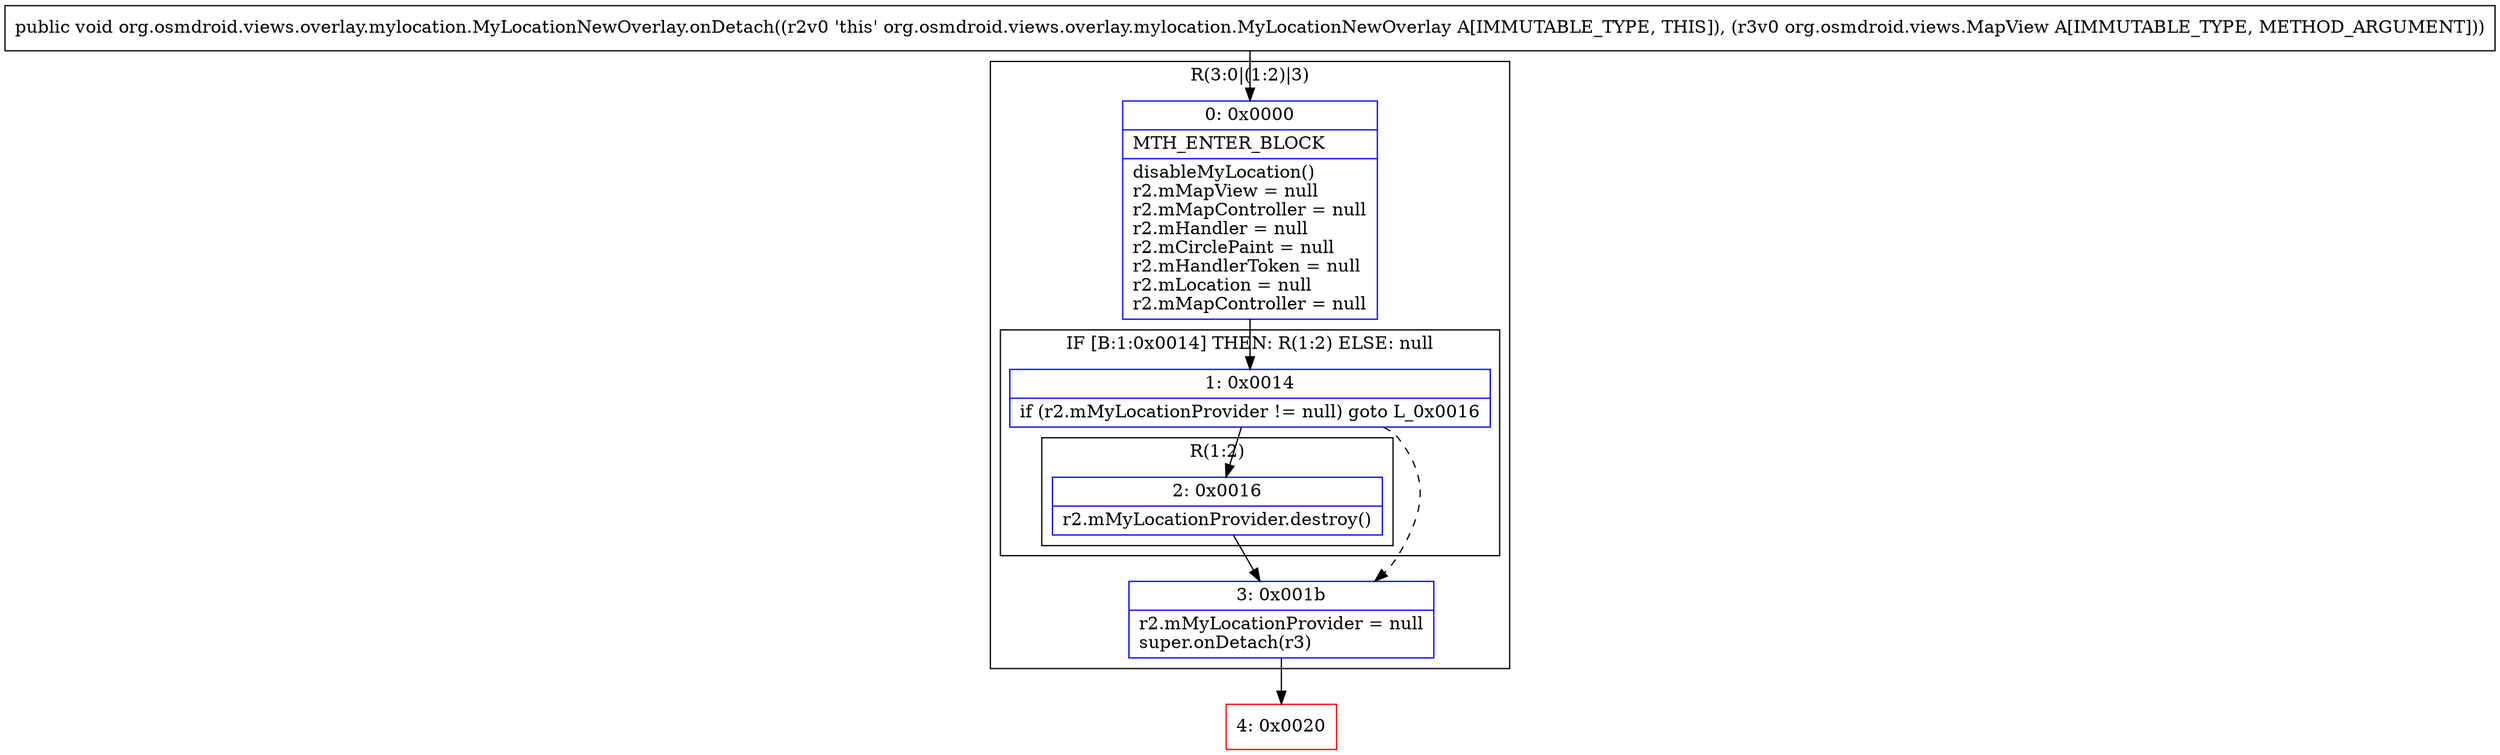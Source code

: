 digraph "CFG fororg.osmdroid.views.overlay.mylocation.MyLocationNewOverlay.onDetach(Lorg\/osmdroid\/views\/MapView;)V" {
subgraph cluster_Region_1068852313 {
label = "R(3:0|(1:2)|3)";
node [shape=record,color=blue];
Node_0 [shape=record,label="{0\:\ 0x0000|MTH_ENTER_BLOCK\l|disableMyLocation()\lr2.mMapView = null\lr2.mMapController = null\lr2.mHandler = null\lr2.mCirclePaint = null\lr2.mHandlerToken = null\lr2.mLocation = null\lr2.mMapController = null\l}"];
subgraph cluster_IfRegion_1293751919 {
label = "IF [B:1:0x0014] THEN: R(1:2) ELSE: null";
node [shape=record,color=blue];
Node_1 [shape=record,label="{1\:\ 0x0014|if (r2.mMyLocationProvider != null) goto L_0x0016\l}"];
subgraph cluster_Region_1227020898 {
label = "R(1:2)";
node [shape=record,color=blue];
Node_2 [shape=record,label="{2\:\ 0x0016|r2.mMyLocationProvider.destroy()\l}"];
}
}
Node_3 [shape=record,label="{3\:\ 0x001b|r2.mMyLocationProvider = null\lsuper.onDetach(r3)\l}"];
}
Node_4 [shape=record,color=red,label="{4\:\ 0x0020}"];
MethodNode[shape=record,label="{public void org.osmdroid.views.overlay.mylocation.MyLocationNewOverlay.onDetach((r2v0 'this' org.osmdroid.views.overlay.mylocation.MyLocationNewOverlay A[IMMUTABLE_TYPE, THIS]), (r3v0 org.osmdroid.views.MapView A[IMMUTABLE_TYPE, METHOD_ARGUMENT])) }"];
MethodNode -> Node_0;
Node_0 -> Node_1;
Node_1 -> Node_2;
Node_1 -> Node_3[style=dashed];
Node_2 -> Node_3;
Node_3 -> Node_4;
}

